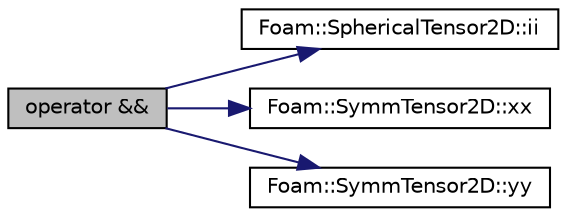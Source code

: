 digraph "operator &amp;&amp;"
{
  bgcolor="transparent";
  edge [fontname="Helvetica",fontsize="10",labelfontname="Helvetica",labelfontsize="10"];
  node [fontname="Helvetica",fontsize="10",shape=record];
  rankdir="LR";
  Node141150 [label="operator &&",height=0.2,width=0.4,color="black", fillcolor="grey75", style="filled", fontcolor="black"];
  Node141150 -> Node141151 [color="midnightblue",fontsize="10",style="solid",fontname="Helvetica"];
  Node141151 [label="Foam::SphericalTensor2D::ii",height=0.2,width=0.4,color="black",URL="$a29517.html#a8a6ef975bcb1f17d9cd0457417bcac47"];
  Node141150 -> Node141152 [color="midnightblue",fontsize="10",style="solid",fontname="Helvetica"];
  Node141152 [label="Foam::SymmTensor2D::xx",height=0.2,width=0.4,color="black",URL="$a29621.html#a1b97c7c1ed81b4fb23da8dcb71a8cd2a"];
  Node141150 -> Node141153 [color="midnightblue",fontsize="10",style="solid",fontname="Helvetica"];
  Node141153 [label="Foam::SymmTensor2D::yy",height=0.2,width=0.4,color="black",URL="$a29621.html#aba9d77023a5662b9c2d3639d5de555a0"];
}
